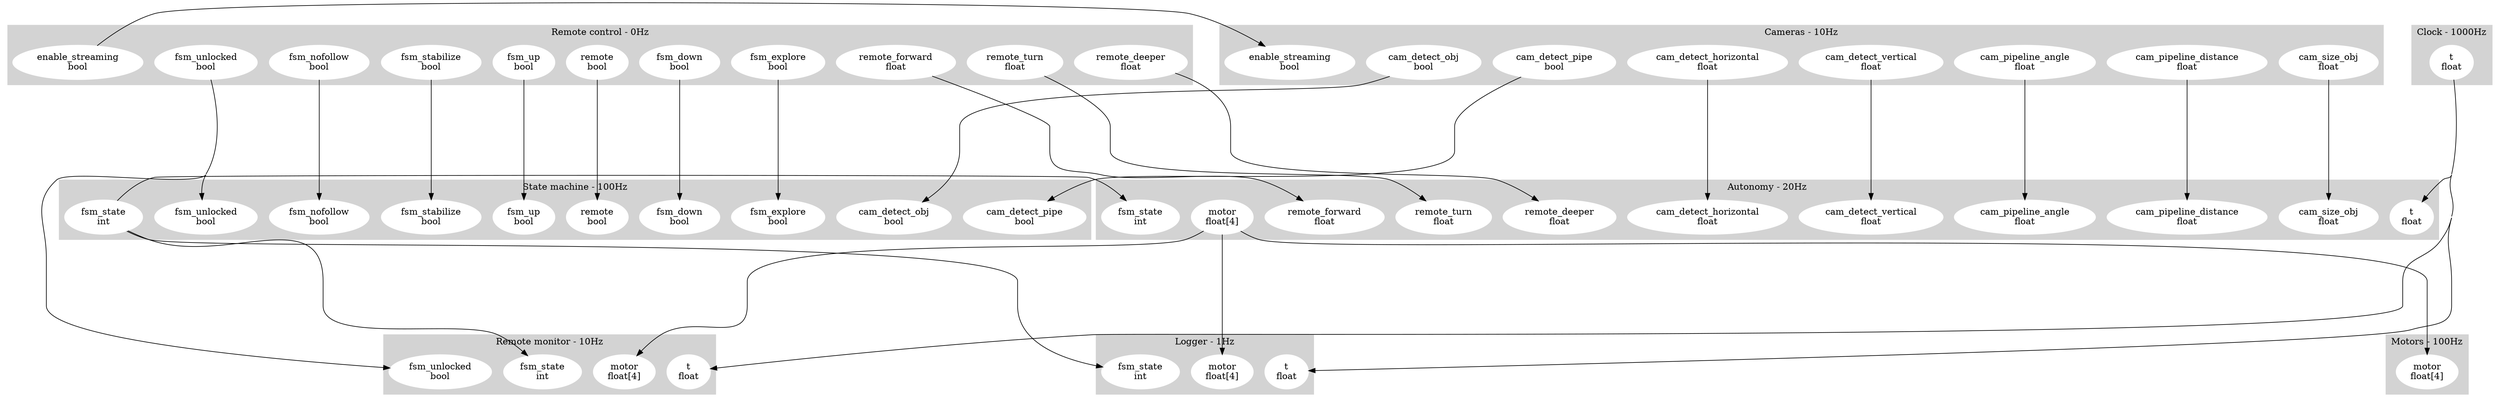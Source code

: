 digraph links {
	concentrate=true;
	subgraph cluster_1 {
		label = "Autonomy - 20Hz";
		style=filled;
		color=lightgrey;
		node [style=filled,color=white];
		2 [label = "cam_detect_horizontal\nfloat"];
		3 [label = "cam_detect_vertical\nfloat"];
		4 [label = "cam_pipeline_angle\nfloat"];
		5 [label = "cam_pipeline_distance\nfloat"];
		6 [label = "cam_size_obj\nfloat"];
		7 [label = "fsm_state\nint"];
		8 [label = "remote_deeper\nfloat"];
		9 [label = "remote_forward\nfloat"];
		10 [label = "remote_turn\nfloat"];
		11 [label = "t\nfloat"];
		12 [label = "motor\nfloat[4]"];
	}
	subgraph cluster_13 {
		label = "Cameras - 10Hz";
		style=filled;
		color=lightgrey;
		node [style=filled,color=white];
		14 [label = "enable_streaming\nbool"];
		15 [label = "cam_detect_horizontal\nfloat"];
		16 [label = "cam_detect_obj\nbool"];
		17 [label = "cam_detect_pipe\nbool"];
		18 [label = "cam_detect_vertical\nfloat"];
		19 [label = "cam_pipeline_angle\nfloat"];
		20 [label = "cam_pipeline_distance\nfloat"];
		21 [label = "cam_size_obj\nfloat"];
	}
	subgraph cluster_22 {
		label = "Clock - 1000Hz";
		style=filled;
		color=lightgrey;
		node [style=filled,color=white];
		23 [label = "t\nfloat"];
	}
	subgraph cluster_24 {
		label = "Logger - 1Hz";
		style=filled;
		color=lightgrey;
		node [style=filled,color=white];
		25 [label = "fsm_state\nint"];
		26 [label = "motor\nfloat[4]"];
		27 [label = "t\nfloat"];
	}
	subgraph cluster_28 {
		label = "Motors - 100Hz";
		style=filled;
		color=lightgrey;
		node [style=filled,color=white];
		29 [label = "motor\nfloat[4]"];
	}
	subgraph cluster_30 {
		label = "Remote control - 0Hz";
		style=filled;
		color=lightgrey;
		node [style=filled,color=white];
		31 [label = "enable_streaming\nbool"];
		32 [label = "fsm_down\nbool"];
		33 [label = "fsm_explore\nbool"];
		34 [label = "fsm_nofollow\nbool"];
		35 [label = "fsm_stabilize\nbool"];
		36 [label = "fsm_unlocked\nbool"];
		37 [label = "fsm_up\nbool"];
		38 [label = "remote\nbool"];
		39 [label = "remote_deeper\nfloat"];
		40 [label = "remote_forward\nfloat"];
		41 [label = "remote_turn\nfloat"];
	}
	subgraph cluster_42 {
		label = "Remote monitor - 10Hz";
		style=filled;
		color=lightgrey;
		node [style=filled,color=white];
		43 [label = "fsm_state\nint"];
		44 [label = "fsm_unlocked\nbool"];
		45 [label = "motor\nfloat[4]"];
		46 [label = "t\nfloat"];
	}
	subgraph cluster_47 {
		label = "State machine - 100Hz";
		style=filled;
		color=lightgrey;
		node [style=filled,color=white];
		48 [label = "cam_detect_obj\nbool"];
		49 [label = "cam_detect_pipe\nbool"];
		50 [label = "fsm_down\nbool"];
		51 [label = "fsm_explore\nbool"];
		52 [label = "fsm_nofollow\nbool"];
		53 [label = "fsm_stabilize\nbool"];
		54 [label = "fsm_unlocked\nbool"];
		55 [label = "fsm_up\nbool"];
		56 [label = "remote\nbool"];
		57 [label = "fsm_state\nint"];
	}
	15->2 [minlen=5];
	16->48 [minlen=5];
	17->49 [minlen=5];
	18->3 [minlen=5];
	19->4 [minlen=5];
	20->5 [minlen=5];
	21->6 [minlen=5];
	31->14 [minlen=5];
	32->50 [minlen=5];
	33->51 [minlen=5];
	34->52 [minlen=5];
	35->53 [minlen=5];
	57->7 [minlen=5];
	57->25 [minlen=5];
	57->43 [minlen=5];
	36->44 [minlen=5];
	36->54 [minlen=5];
	37->55 [minlen=5];
	12->26 [minlen=5];
	12->29 [minlen=5];
	12->45 [minlen=5];
	38->56 [minlen=5];
	39->8 [minlen=5];
	40->9 [minlen=5];
	41->10 [minlen=5];
	23->11 [minlen=5];
	23->27 [minlen=5];
	23->46 [minlen=5];
}